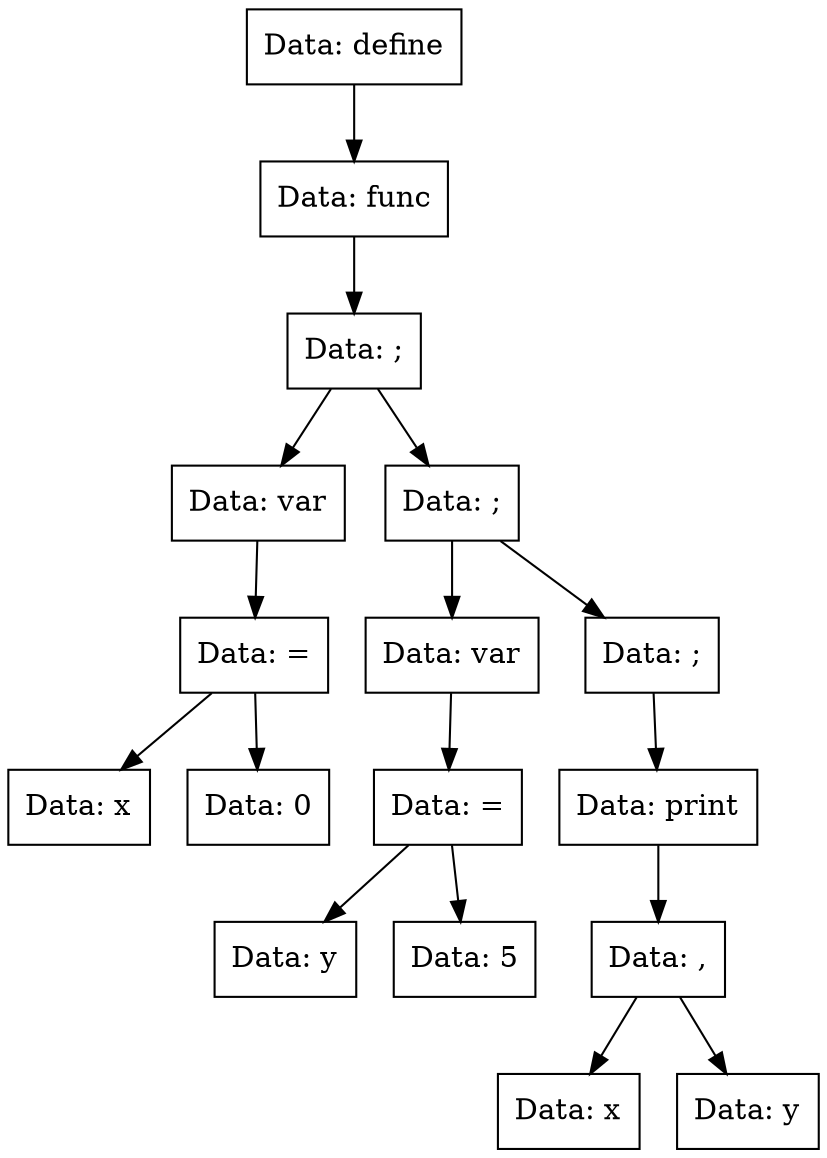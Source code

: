 digraph func{
Node0x5645b422ac00[shape="record", label="Data: define"];
Node0x5645b422aca0[shape="record", label="Data: func"];
Node0x5645b422ac50[shape="record", label="Data: ;"];
Node0x5645b422aa20[shape="record", label="Data: var"];
Node0x5645b422aa70[shape="record", label="Data: ="];
Node0x5645b422ab10[shape="record", label="Data: x"];
Node0x5645b422aa70->Node0x5645b422ab10;
Node0x5645b422aac0[shape="record", label="Data: 0"];
Node0x5645b422aa70->Node0x5645b422aac0;
Node0x5645b422aa20->Node0x5645b422aa70;
Node0x5645b422ac50->Node0x5645b422aa20;
Node0x5645b422a930[shape="record", label="Data: ;"];
Node0x5645b422ae30[shape="record", label="Data: var"];
Node0x5645b422ad90[shape="record", label="Data: ="];
Node0x5645b422ad40[shape="record", label="Data: y"];
Node0x5645b422ad90->Node0x5645b422ad40;
Node0x5645b422acf0[shape="record", label="Data: 5"];
Node0x5645b422ad90->Node0x5645b422acf0;
Node0x5645b422ae30->Node0x5645b422ad90;
Node0x5645b422a930->Node0x5645b422ae30;
Node0x5645b422ab60[shape="record", label="Data: ;"];
Node0x5645b422a9d0[shape="record", label="Data: print"];
Node0x5645b422a980[shape="record", label="Data: ,"];
Node0x5645b422ade0[shape="record", label="Data: x"];
Node0x5645b422a980->Node0x5645b422ade0;
Node0x5645b422abb0[shape="record", label="Data: y"];
Node0x5645b422a980->Node0x5645b422abb0;
Node0x5645b422a9d0->Node0x5645b422a980;
Node0x5645b422ab60->Node0x5645b422a9d0;
Node0x5645b422a930->Node0x5645b422ab60;
Node0x5645b422ac50->Node0x5645b422a930;
Node0x5645b422aca0->Node0x5645b422ac50;
Node0x5645b422ac00->Node0x5645b422aca0;
}